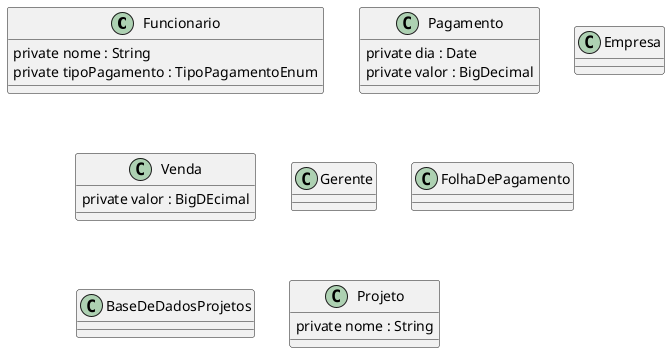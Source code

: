 @startuml DDCVDP

class Funcionario{
    private nome : String
    private tipoPagamento : TipoPagamentoEnum
}

class Pagamento {
    private dia : Date
    private valor : BigDecimal
} 

class Empresa{

}

class Venda {
    private valor : BigDEcimal
}

class Gerente {

}

class FolhaDePagamento {

}

class BaseDeDadosProjetos {

}

class Projeto {
    private nome : String
}


@enduml